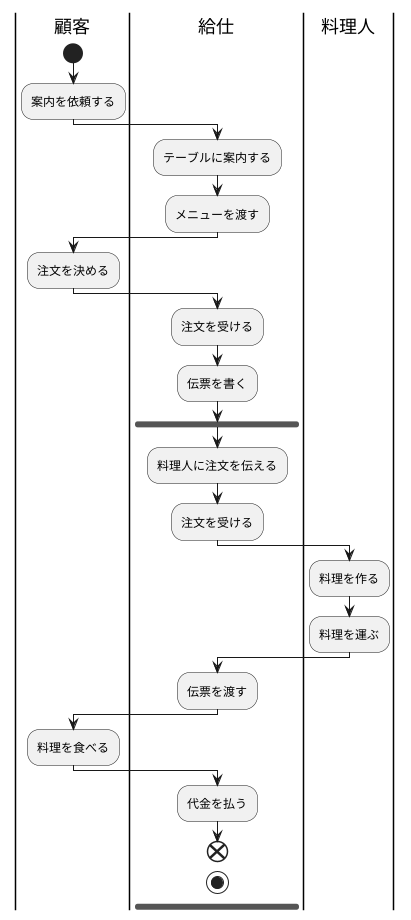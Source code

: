 @startuml

|顧客|
start
:案内を依頼する;
|給仕|
:テーブルに案内する;
:メニューを渡す;
|顧客|
:注文を決める;
|給仕|
:注文を受ける;
|給仕|
:伝票を書く;
|給仕|
fork
:料理人に注文を伝える;
|給仕|
:注文を受ける;
|料理人|
:料理を作る;
:料理を運ぶ;
|給仕|
:伝票を渡す;
|顧客|
:料理を食べる;
|給仕|
:代金を払う;
|給仕|
end
stop

@enduml
